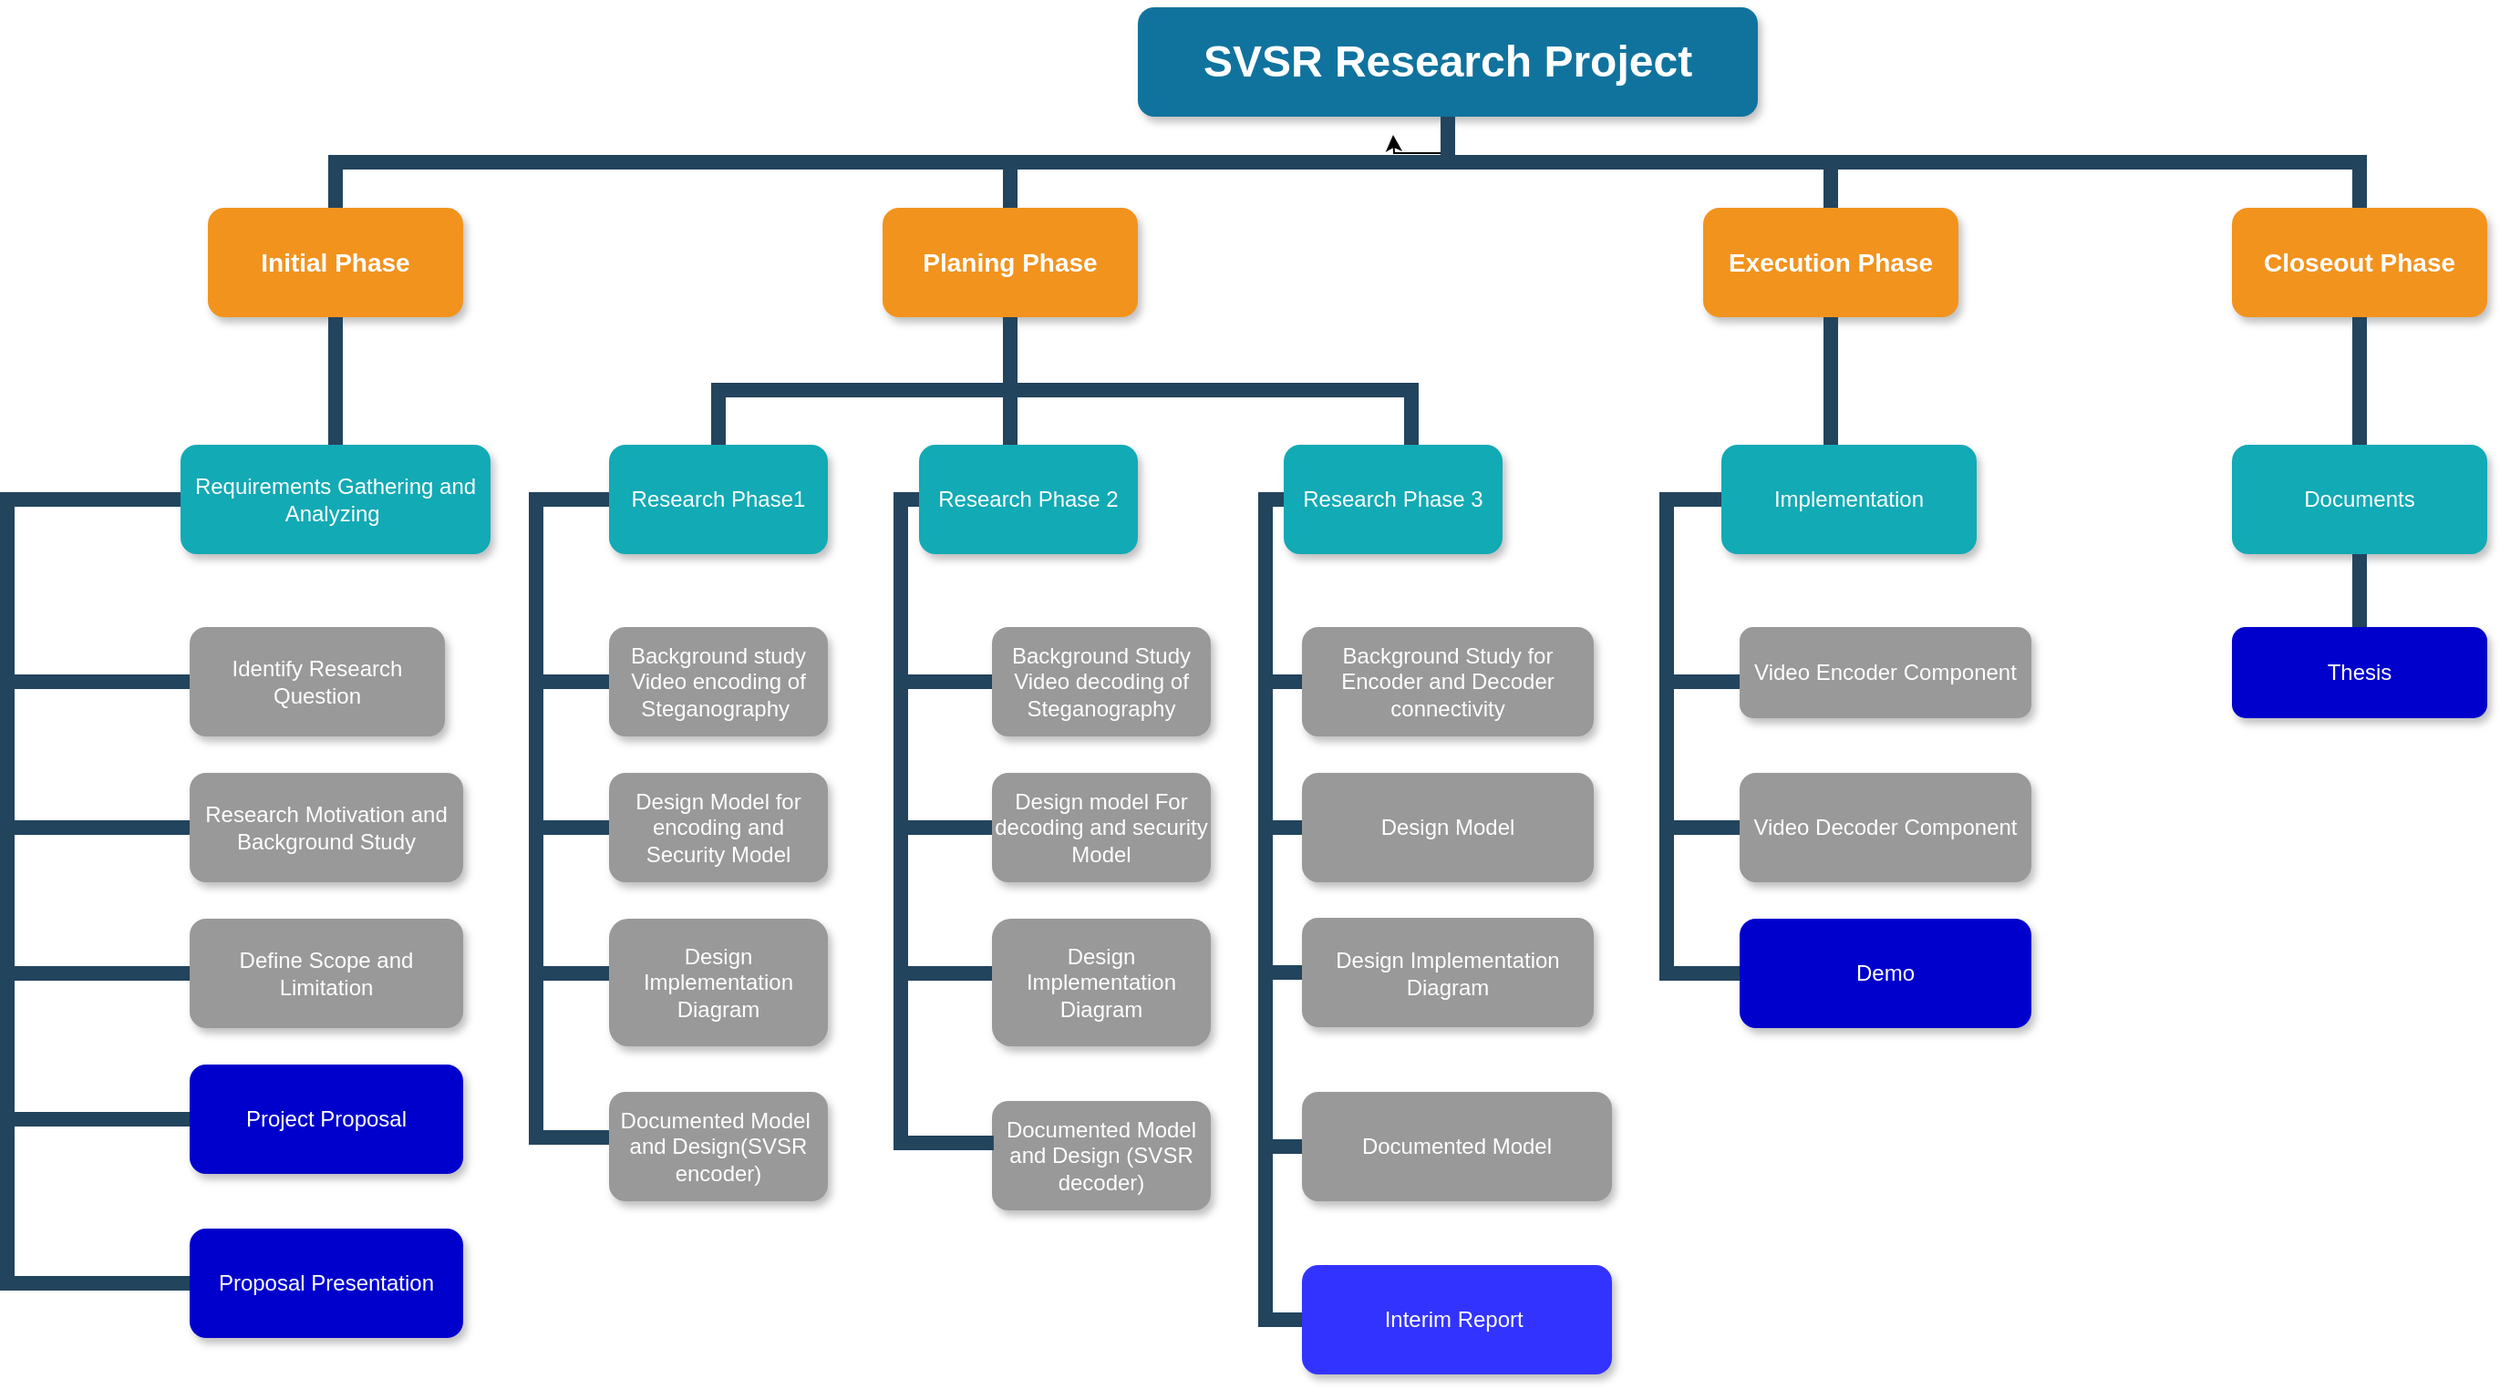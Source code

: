 <mxfile version="11.0.1" type="github"><diagram name="Page-1" id="64c3da0e-402f-94eb-ee01-a36477274f13"><mxGraphModel dx="1068" dy="450" grid="1" gridSize="10" guides="1" tooltips="1" connect="1" arrows="1" fold="1" page="1" pageScale="1" pageWidth="1169" pageHeight="826" background="#ffffff" math="0" shadow="0"><root><mxCell id="0"/><mxCell id="1" parent="0"/><mxCell id="FaRs8WfyJyjP6b_1I3c2-232" style="edgeStyle=orthogonalEdgeStyle;rounded=0;orthogonalLoop=1;jettySize=auto;html=1;" edge="1" parent="1" source="2"><mxGeometry relative="1" as="geometry"><mxPoint x="810" y="130" as="targetPoint"/></mxGeometry></mxCell><mxCell id="2" value="SVSR Research Project" style="whiteSpace=wrap;rounded=1;shadow=1;fillColor=#10739E;strokeColor=none;fontColor=#FFFFFF;fontStyle=1;fontSize=24" parent="1" vertex="1"><mxGeometry x="670" y="60" width="340" height="60" as="geometry"/></mxCell><mxCell id="3" value="Initial Phase" style="whiteSpace=wrap;rounded=1;fillColor=#F2931E;strokeColor=none;shadow=1;fontColor=#FFFFFF;fontStyle=1;fontSize=14" parent="1" vertex="1"><mxGeometry x="160" y="170.0" width="140" height="60" as="geometry"/></mxCell><mxCell id="4" value="Planing Phase" style="whiteSpace=wrap;rounded=1;fillColor=#F2931E;strokeColor=none;shadow=1;fontColor=#FFFFFF;fontStyle=1;fontSize=14" parent="1" vertex="1"><mxGeometry x="530" y="170.0" width="140" height="60" as="geometry"/></mxCell><mxCell id="6" value="Execution Phase" style="whiteSpace=wrap;rounded=1;fillColor=#F2931E;strokeColor=none;shadow=1;fontColor=#FFFFFF;fontStyle=1;fontSize=14" parent="1" vertex="1"><mxGeometry x="980" y="170.0" width="140" height="60" as="geometry"/></mxCell><mxCell id="7" value="Closeout Phase" style="whiteSpace=wrap;rounded=1;fillColor=#F2931E;strokeColor=none;shadow=1;fontColor=#FFFFFF;fontStyle=1;fontSize=14" parent="1" vertex="1"><mxGeometry x="1270" y="170.0" width="140" height="60" as="geometry"/></mxCell><mxCell id="10" value="Requirements Gathering and Analyzing " style="whiteSpace=wrap;rounded=1;fillColor=#12AAB5;strokeColor=none;shadow=1;fontColor=#FFFFFF;" parent="1" vertex="1"><mxGeometry x="145" y="300" width="170" height="60" as="geometry"/></mxCell><mxCell id="23" value="Identify Research Question" style="whiteSpace=wrap;rounded=1;fillColor=#999999;strokeColor=none;shadow=1;fontColor=#FFFFFF;fontStyle=0" parent="1" vertex="1"><mxGeometry x="150" y="400" width="140" height="60" as="geometry"/></mxCell><mxCell id="24" value="Research Motivation and Background Study" style="whiteSpace=wrap;rounded=1;fillColor=#999999;strokeColor=none;shadow=1;fontColor=#FFFFFF;fontStyle=0" parent="1" vertex="1"><mxGeometry x="150" y="480" width="150" height="60" as="geometry"/></mxCell><mxCell id="25" value="Define Scope and Limitation" style="whiteSpace=wrap;rounded=1;fillColor=#999999;strokeColor=none;shadow=1;fontColor=#FFFFFF;fontStyle=0" parent="1" vertex="1"><mxGeometry x="150" y="560" width="150" height="60" as="geometry"/></mxCell><mxCell id="26" value="Project Proposal" style="whiteSpace=wrap;rounded=1;fillColor=#0000CC;strokeColor=none;shadow=1;fontColor=#FFFFFF;fontStyle=0" parent="1" vertex="1"><mxGeometry x="150" y="640" width="150" height="60" as="geometry"/></mxCell><mxCell id="27" value="Proposal Presentation" style="whiteSpace=wrap;rounded=1;fillColor=#0000CC;strokeColor=none;shadow=1;fontColor=#FFFFFF;fontStyle=0;direction=south;" parent="1" vertex="1"><mxGeometry x="150" y="730" width="150" height="60" as="geometry"/></mxCell><mxCell id="43" value="Research Phase1" style="whiteSpace=wrap;rounded=1;fillColor=#12AAB5;strokeColor=none;shadow=1;fontColor=#FFFFFF;" parent="1" vertex="1"><mxGeometry x="380.0" y="300.0" width="120" height="60" as="geometry"/></mxCell><mxCell id="44" value="Research Phase 2" style="whiteSpace=wrap;rounded=1;fillColor=#12AAB5;strokeColor=none;shadow=1;fontColor=#FFFFFF;" parent="1" vertex="1"><mxGeometry x="550.0" y="300.0" width="120" height="60" as="geometry"/></mxCell><mxCell id="45" value="Background study Video encoding of Steganography " style="whiteSpace=wrap;rounded=1;fillColor=#999999;strokeColor=none;shadow=1;fontColor=#FFFFFF;fontStyle=0" parent="1" vertex="1"><mxGeometry x="380" y="400" width="120" height="60" as="geometry"/></mxCell><mxCell id="46" value="Design Model for encoding and Security Model" style="whiteSpace=wrap;rounded=1;fillColor=#999999;strokeColor=none;shadow=1;fontColor=#FFFFFF;fontStyle=0" parent="1" vertex="1"><mxGeometry x="380.0" y="480.0" width="120" height="60" as="geometry"/></mxCell><mxCell id="47" value="Design Implementation Diagram" style="whiteSpace=wrap;rounded=1;fillColor=#999999;strokeColor=none;shadow=1;fontColor=#FFFFFF;fontStyle=0" parent="1" vertex="1"><mxGeometry x="380" y="560" width="120" height="70" as="geometry"/></mxCell><mxCell id="49" value="Documented Model  and Design(SVSR encoder)" style="whiteSpace=wrap;rounded=1;fillColor=#999999;strokeColor=none;shadow=1;fontColor=#FFFFFF;fontStyle=0" parent="1" vertex="1"><mxGeometry x="380.0" y="655.0" width="120" height="60" as="geometry"/></mxCell><mxCell id="50" value="Background Study Video decoding of Steganography" style="whiteSpace=wrap;rounded=1;fillColor=#999999;strokeColor=none;shadow=1;fontColor=#FFFFFF;fontStyle=0" parent="1" vertex="1"><mxGeometry x="590" y="400" width="120" height="60" as="geometry"/></mxCell><mxCell id="51" value="Design model For decoding and security Model" style="whiteSpace=wrap;rounded=1;fillColor=#999999;strokeColor=none;shadow=1;fontColor=#FFFFFF;fontStyle=0" parent="1" vertex="1"><mxGeometry x="590.0" y="480.0" width="120" height="60" as="geometry"/></mxCell><mxCell id="52" value="Design Implementation Diagram" style="whiteSpace=wrap;rounded=1;fillColor=#999999;strokeColor=none;shadow=1;fontColor=#FFFFFF;fontStyle=0" parent="1" vertex="1"><mxGeometry x="590" y="560" width="120" height="70" as="geometry"/></mxCell><mxCell id="53" value="Documented Model and Design (SVSR decoder)" style="whiteSpace=wrap;rounded=1;fillColor=#999999;strokeColor=none;shadow=1;fontColor=#FFFFFF;fontStyle=0" parent="1" vertex="1"><mxGeometry x="590.0" y="660.0" width="120" height="60" as="geometry"/></mxCell><mxCell id="103" value="" style="edgeStyle=elbowEdgeStyle;elbow=vertical;rounded=0;fontColor=#000000;endArrow=none;endFill=0;strokeWidth=8;strokeColor=#23445D;" parent="1" source="3" target="10" edge="1"><mxGeometry width="100" height="100" relative="1" as="geometry"><mxPoint x="20" y="290" as="sourcePoint"/><mxPoint x="120" y="190" as="targetPoint"/><Array as="points"><mxPoint x="230" y="290"/></Array></mxGeometry></mxCell><mxCell id="105" value="" style="edgeStyle=elbowEdgeStyle;elbow=horizontal;rounded=0;fontColor=#000000;endArrow=none;endFill=0;strokeWidth=8;strokeColor=#23445D;" parent="1" source="10" target="23" edge="1"><mxGeometry width="100" height="100" relative="1" as="geometry"><mxPoint x="10" y="480" as="sourcePoint"/><mxPoint x="110" y="380" as="targetPoint"/><Array as="points"><mxPoint x="50" y="380"/></Array></mxGeometry></mxCell><mxCell id="106" value="" style="edgeStyle=elbowEdgeStyle;elbow=horizontal;rounded=0;fontColor=#000000;endArrow=none;endFill=0;strokeWidth=8;strokeColor=#23445D;" parent="1" source="10" target="24" edge="1"><mxGeometry width="100" height="100" relative="1" as="geometry"><mxPoint x="80" y="340" as="sourcePoint"/><mxPoint x="80" y="440" as="targetPoint"/><Array as="points"><mxPoint x="50" y="400"/></Array></mxGeometry></mxCell><mxCell id="107" value="" style="edgeStyle=elbowEdgeStyle;elbow=horizontal;rounded=0;fontColor=#000000;endArrow=none;endFill=0;strokeWidth=8;strokeColor=#23445D;" parent="1" source="10" target="27" edge="1"><mxGeometry width="100" height="100" relative="1" as="geometry"><mxPoint x="80" y="340" as="sourcePoint"/><mxPoint x="80" y="440" as="targetPoint"/><Array as="points"><mxPoint x="50" y="540"/></Array></mxGeometry></mxCell><mxCell id="109" value="" style="edgeStyle=elbowEdgeStyle;elbow=horizontal;rounded=0;fontColor=#000000;endArrow=none;endFill=0;strokeWidth=8;strokeColor=#23445D;" parent="1" source="10" target="26" edge="1"><mxGeometry width="100" height="100" relative="1" as="geometry"><mxPoint x="100" y="360" as="sourcePoint"/><mxPoint x="100" y="460" as="targetPoint"/><Array as="points"><mxPoint x="50" y="410"/></Array></mxGeometry></mxCell><mxCell id="110" value="" style="edgeStyle=elbowEdgeStyle;elbow=horizontal;rounded=0;fontColor=#000000;endArrow=none;endFill=0;strokeWidth=8;strokeColor=#23445D;" parent="1" source="10" target="25" edge="1"><mxGeometry width="100" height="100" relative="1" as="geometry"><mxPoint x="110" y="370" as="sourcePoint"/><mxPoint x="110" y="470" as="targetPoint"/><Array as="points"><mxPoint x="50" y="430"/></Array></mxGeometry></mxCell><mxCell id="116" value="" style="edgeStyle=elbowEdgeStyle;elbow=vertical;rounded=0;fontColor=#000000;endArrow=none;endFill=0;strokeWidth=8;strokeColor=#23445D;entryX=0.5;entryY=0;entryDx=0;entryDy=0;" parent="1" source="4" target="43" edge="1"><mxGeometry width="100" height="100" relative="1" as="geometry"><mxPoint x="240" y="240.0" as="sourcePoint"/><mxPoint x="400" y="300" as="targetPoint"/><Array as="points"><mxPoint x="480" y="270"/><mxPoint x="470" y="220"/><mxPoint x="410" y="280"/><mxPoint x="440" y="270"/><mxPoint x="420" y="290"/><mxPoint x="600" y="270"/><mxPoint x="600" y="260"/><mxPoint x="580" y="260"/><mxPoint x="580" y="270"/><mxPoint x="600" y="260"/><mxPoint x="580" y="260"/></Array></mxGeometry></mxCell><mxCell id="117" value="" style="edgeStyle=elbowEdgeStyle;elbow=vertical;rounded=0;fontColor=#000000;endArrow=none;endFill=0;strokeWidth=8;strokeColor=#23445D;" parent="1" source="4" edge="1"><mxGeometry width="100" height="100" relative="1" as="geometry"><mxPoint x="240" y="240.0" as="sourcePoint"/><mxPoint x="600" y="300" as="targetPoint"/><Array as="points"><mxPoint x="600" y="270"/><mxPoint x="620" y="270"/></Array></mxGeometry></mxCell><mxCell id="118" value="" style="edgeStyle=elbowEdgeStyle;elbow=horizontal;rounded=0;fontColor=#000000;endArrow=none;endFill=0;strokeWidth=8;strokeColor=#23445D;" parent="1" source="43" edge="1"><mxGeometry width="100" height="100" relative="1" as="geometry"><mxPoint x="420" y="330.0" as="sourcePoint"/><mxPoint x="380" y="430" as="targetPoint"/><Array as="points"><mxPoint x="340" y="400"/><mxPoint x="370" y="420"/><mxPoint x="420" y="380"/></Array></mxGeometry></mxCell><mxCell id="119" value="" style="edgeStyle=elbowEdgeStyle;elbow=horizontal;rounded=0;fontColor=#000000;endArrow=none;endFill=0;strokeWidth=8;strokeColor=#23445D;" parent="1" source="43" edge="1"><mxGeometry width="100" height="100" relative="1" as="geometry"><mxPoint x="430" y="330" as="sourcePoint"/><mxPoint x="380" y="510" as="targetPoint"/><Array as="points"><mxPoint x="340" y="400"/><mxPoint x="370" y="420"/></Array></mxGeometry></mxCell><mxCell id="120" value="" style="edgeStyle=elbowEdgeStyle;elbow=horizontal;rounded=0;fontColor=#000000;endArrow=none;endFill=0;strokeWidth=8;strokeColor=#23445D;" parent="1" source="43" edge="1"><mxGeometry width="100" height="100" relative="1" as="geometry"><mxPoint x="430" y="330" as="sourcePoint"/><mxPoint x="380" y="680" as="targetPoint"/><Array as="points"><mxPoint x="340" y="390"/><mxPoint x="370" y="380"/><mxPoint x="420" y="550"/></Array></mxGeometry></mxCell><mxCell id="122" value="" style="edgeStyle=elbowEdgeStyle;elbow=horizontal;rounded=0;fontColor=#000000;endArrow=none;endFill=0;strokeWidth=8;strokeColor=#23445D;" parent="1" source="43" edge="1"><mxGeometry width="100" height="100" relative="1" as="geometry"><mxPoint x="430" y="330" as="sourcePoint"/><mxPoint x="380" y="590" as="targetPoint"/><Array as="points"><mxPoint x="340" y="420"/><mxPoint x="370" y="330"/><mxPoint x="420" y="470"/></Array></mxGeometry></mxCell><mxCell id="123" value="" style="edgeStyle=elbowEdgeStyle;elbow=horizontal;rounded=0;fontColor=#000000;endArrow=none;endFill=0;strokeWidth=8;strokeColor=#23445D;" parent="1" source="44" edge="1"><mxGeometry width="100" height="100" relative="1" as="geometry"><mxPoint x="610" y="330.0" as="sourcePoint"/><mxPoint x="590" y="430" as="targetPoint"/><Array as="points"><mxPoint x="540" y="420"/><mxPoint x="540" y="400"/><mxPoint x="620" y="380"/></Array></mxGeometry></mxCell><mxCell id="124" value="" style="edgeStyle=elbowEdgeStyle;elbow=horizontal;rounded=0;fontColor=#000000;endArrow=none;endFill=0;strokeWidth=8;strokeColor=#23445D;" parent="1" source="44" edge="1"><mxGeometry width="100" height="100" relative="1" as="geometry"><mxPoint x="620" y="330" as="sourcePoint"/><mxPoint x="590" y="510" as="targetPoint"/><Array as="points"><mxPoint x="540" y="420"/><mxPoint x="600" y="430"/><mxPoint x="620" y="420"/></Array></mxGeometry></mxCell><mxCell id="126" value="" style="edgeStyle=elbowEdgeStyle;elbow=horizontal;rounded=0;fontColor=#000000;endArrow=none;endFill=0;strokeWidth=8;strokeColor=#23445D;entryX=0.008;entryY=0.383;entryDx=0;entryDy=0;entryPerimeter=0;" parent="1" source="44" target="53" edge="1"><mxGeometry width="100" height="100" relative="1" as="geometry"><mxPoint x="620" y="330" as="sourcePoint"/><mxPoint x="590" y="690" as="targetPoint"/><Array as="points"><mxPoint x="540" y="680"/><mxPoint x="540" y="390"/><mxPoint x="620" y="500"/></Array></mxGeometry></mxCell><mxCell id="127" value="" style="edgeStyle=elbowEdgeStyle;elbow=horizontal;rounded=0;fontColor=#000000;endArrow=none;endFill=0;strokeWidth=8;strokeColor=#23445D;exitX=0;exitY=0.5;exitDx=0;exitDy=0;" parent="1" source="44" edge="1"><mxGeometry width="100" height="100" relative="1" as="geometry"><mxPoint x="620" y="380" as="sourcePoint"/><mxPoint x="590" y="590" as="targetPoint"/><Array as="points"><mxPoint x="540" y="400"/><mxPoint x="580" y="400"/><mxPoint x="620" y="470"/></Array></mxGeometry></mxCell><mxCell id="133" value="Research Phase 3" style="whiteSpace=wrap;rounded=1;fillColor=#12AAB5;strokeColor=none;shadow=1;fontColor=#FFFFFF;" parent="1" vertex="1"><mxGeometry x="750.0" y="300.0" width="120" height="60" as="geometry"/></mxCell><mxCell id="134" value="Implementation" style="whiteSpace=wrap;rounded=1;fillColor=#12AAB5;strokeColor=none;shadow=1;fontColor=#FFFFFF;" parent="1" vertex="1"><mxGeometry x="990" y="300" width="140" height="60" as="geometry"/></mxCell><mxCell id="135" value="Background Study for Encoder and Decoder connectivity" style="whiteSpace=wrap;rounded=1;fillColor=#999999;strokeColor=none;shadow=1;fontColor=#FFFFFF;fontStyle=0" parent="1" vertex="1"><mxGeometry x="760" y="400" width="160" height="60" as="geometry"/></mxCell><mxCell id="136" value="Design Model" style="whiteSpace=wrap;rounded=1;fillColor=#999999;strokeColor=none;shadow=1;fontColor=#FFFFFF;fontStyle=0" parent="1" vertex="1"><mxGeometry x="760" y="480" width="160" height="60" as="geometry"/></mxCell><mxCell id="137" value="Design Implementation Diagram" style="whiteSpace=wrap;rounded=1;fillColor=#999999;strokeColor=none;shadow=1;fontColor=#FFFFFF;fontStyle=0" parent="1" vertex="1"><mxGeometry x="760" y="559.5" width="160" height="60" as="geometry"/></mxCell><mxCell id="138" value="Documented Model" style="whiteSpace=wrap;rounded=1;fillColor=#999999;strokeColor=none;shadow=1;fontColor=#FFFFFF;fontStyle=0" parent="1" vertex="1"><mxGeometry x="760" y="655" width="170" height="60" as="geometry"/></mxCell><mxCell id="139" value="Interim Report " style="whiteSpace=wrap;rounded=1;fillColor=#3333FF;strokeColor=none;shadow=1;fontColor=#FFFFFF;fontStyle=0" parent="1" vertex="1"><mxGeometry x="760" y="750" width="170" height="60" as="geometry"/></mxCell><mxCell id="140" value="Video Encoder Component" style="whiteSpace=wrap;rounded=1;fillColor=#999999;strokeColor=none;shadow=1;fontColor=#FFFFFF;fontStyle=0" parent="1" vertex="1"><mxGeometry x="1000" y="400" width="160" height="50" as="geometry"/></mxCell><mxCell id="141" value="Video Decoder Component" style="whiteSpace=wrap;rounded=1;fillColor=#999999;strokeColor=none;shadow=1;fontColor=#FFFFFF;fontStyle=0" parent="1" vertex="1"><mxGeometry x="1000" y="480" width="160" height="60" as="geometry"/></mxCell><mxCell id="142" value="Demo" style="whiteSpace=wrap;rounded=1;fillColor=#0000CC;strokeColor=none;shadow=1;fontColor=#FFFFFF;fontStyle=0" parent="1" vertex="1"><mxGeometry x="1000" y="560" width="160" height="60" as="geometry"/></mxCell><mxCell id="145" value="" style="edgeStyle=elbowEdgeStyle;elbow=horizontal;rounded=0;fontColor=#000000;endArrow=none;endFill=0;strokeWidth=8;strokeColor=#23445D;" parent="1" source="133" target="135" edge="1"><mxGeometry width="100" height="100" relative="1" as="geometry"><mxPoint x="790" y="330.0" as="sourcePoint"/><mxPoint x="800.0" y="430" as="targetPoint"/><Array as="points"><mxPoint x="740" y="430"/><mxPoint x="790" y="380"/></Array></mxGeometry></mxCell><mxCell id="146" value="" style="edgeStyle=elbowEdgeStyle;elbow=horizontal;rounded=0;fontColor=#000000;endArrow=none;endFill=0;strokeWidth=8;strokeColor=#23445D;entryX=0;entryY=0.5;entryDx=0;entryDy=0;" parent="1" source="133" target="137" edge="1"><mxGeometry width="100" height="100" relative="1" as="geometry"><mxPoint x="800" y="330" as="sourcePoint"/><mxPoint x="800.0" y="510" as="targetPoint"/><Array as="points"><mxPoint x="740" y="410"/><mxPoint x="790" y="420"/></Array></mxGeometry></mxCell><mxCell id="147" value="" style="edgeStyle=elbowEdgeStyle;elbow=horizontal;rounded=0;fontColor=#000000;endArrow=none;endFill=0;strokeWidth=8;strokeColor=#23445D;" parent="1" source="133" edge="1"><mxGeometry width="100" height="100" relative="1" as="geometry"><mxPoint x="800" y="330" as="sourcePoint"/><mxPoint x="760" y="780" as="targetPoint"/><Array as="points"><mxPoint x="740" y="400"/><mxPoint x="790" y="330"/><mxPoint x="790" y="330"/><mxPoint x="790" y="550"/></Array></mxGeometry></mxCell><mxCell id="150" value="" style="edgeStyle=elbowEdgeStyle;elbow=horizontal;rounded=0;fontColor=#000000;endArrow=none;endFill=0;strokeWidth=8;strokeColor=#23445D;" parent="1" source="134" edge="1"><mxGeometry width="100" height="100" relative="1" as="geometry"><mxPoint x="980" y="330.0" as="sourcePoint"/><mxPoint x="1000" y="430" as="targetPoint"/><Array as="points"><mxPoint x="960" y="430"/><mxPoint x="960" y="420"/><mxPoint x="990" y="380"/></Array></mxGeometry></mxCell><mxCell id="151" value="" style="edgeStyle=elbowEdgeStyle;elbow=horizontal;rounded=0;fontColor=#000000;endArrow=none;endFill=0;strokeWidth=8;strokeColor=#23445D;entryX=0;entryY=0.5;entryDx=0;entryDy=0;" parent="1" source="134" target="141" edge="1"><mxGeometry width="100" height="100" relative="1" as="geometry"><mxPoint x="990" y="330" as="sourcePoint"/><mxPoint x="1000" y="510" as="targetPoint"/><Array as="points"><mxPoint x="960" y="410"/><mxPoint x="990" y="420"/></Array></mxGeometry></mxCell><mxCell id="154" value="" style="edgeStyle=elbowEdgeStyle;elbow=horizontal;rounded=0;fontColor=#000000;endArrow=none;endFill=0;strokeWidth=8;strokeColor=#23445D;" parent="1" source="134" target="142" edge="1"><mxGeometry width="100" height="100" relative="1" as="geometry"><mxPoint x="990" y="330" as="sourcePoint"/><mxPoint x="990.0" y="590" as="targetPoint"/><Array as="points"><mxPoint x="960" y="370"/><mxPoint x="990" y="470"/></Array></mxGeometry></mxCell><mxCell id="222" value="" style="edgeStyle=elbowEdgeStyle;elbow=vertical;rounded=0;fontColor=#000000;endArrow=none;endFill=0;strokeWidth=8;strokeColor=#23445D;" parent="1" source="6" target="134" edge="1"><mxGeometry width="100" height="100" relative="1" as="geometry"><mxPoint x="1030" y="280" as="sourcePoint"/><mxPoint x="1130" y="180" as="targetPoint"/><Array as="points"><mxPoint x="1050" y="265"/></Array></mxGeometry></mxCell><mxCell id="229" value="" style="edgeStyle=elbowEdgeStyle;elbow=vertical;rounded=0;fontColor=#000000;endArrow=none;endFill=0;strokeWidth=8;strokeColor=#23445D;" parent="1" source="2" target="3" edge="1"><mxGeometry width="100" height="100" relative="1" as="geometry"><mxPoint x="540" y="140" as="sourcePoint"/><mxPoint x="640" y="40" as="targetPoint"/></mxGeometry></mxCell><mxCell id="230" value="" style="edgeStyle=elbowEdgeStyle;elbow=vertical;rounded=0;fontColor=#000000;endArrow=none;endFill=0;strokeWidth=8;strokeColor=#23445D;" parent="1" source="2" target="4" edge="1"><mxGeometry width="100" height="100" relative="1" as="geometry"><mxPoint x="550" y="150" as="sourcePoint"/><mxPoint x="650" y="50" as="targetPoint"/></mxGeometry></mxCell><mxCell id="231" value="" style="edgeStyle=elbowEdgeStyle;elbow=vertical;rounded=0;fontColor=#000000;endArrow=none;endFill=0;strokeWidth=8;strokeColor=#23445D;" parent="1" source="2" target="6" edge="1"><mxGeometry width="100" height="100" relative="1" as="geometry"><mxPoint x="560" y="160" as="sourcePoint"/><mxPoint x="660" y="60" as="targetPoint"/></mxGeometry></mxCell><mxCell id="232" value="" style="edgeStyle=elbowEdgeStyle;elbow=vertical;rounded=0;fontColor=#000000;endArrow=none;endFill=0;strokeWidth=8;strokeColor=#23445D;" parent="1" source="2" target="7" edge="1"><mxGeometry width="100" height="100" relative="1" as="geometry"><mxPoint x="570" y="170" as="sourcePoint"/><mxPoint x="670" y="70" as="targetPoint"/></mxGeometry></mxCell><mxCell id="Wbxan8lZ420Eitoqs935-235" value="" style="edgeStyle=elbowEdgeStyle;elbow=vertical;rounded=0;fontColor=#000000;endArrow=none;endFill=0;strokeWidth=8;strokeColor=#23445D;" parent="1" edge="1"><mxGeometry width="100" height="100" relative="1" as="geometry"><mxPoint x="600" y="230.0" as="sourcePoint"/><mxPoint x="820" y="300" as="targetPoint"/><Array as="points"><mxPoint x="560" y="270"/><mxPoint x="600" y="270"/><mxPoint x="620" y="270"/></Array></mxGeometry></mxCell><mxCell id="Wbxan8lZ420Eitoqs935-238" value="" style="edgeStyle=elbowEdgeStyle;elbow=horizontal;rounded=0;fontColor=#000000;endArrow=none;endFill=0;strokeWidth=8;strokeColor=#23445D;entryX=0;entryY=0.5;entryDx=0;entryDy=0;" parent="1" target="136" edge="1"><mxGeometry width="100" height="100" relative="1" as="geometry"><mxPoint x="750" y="330" as="sourcePoint"/><mxPoint x="750" y="510" as="targetPoint"/><Array as="points"><mxPoint x="740" y="410"/><mxPoint x="790" y="350"/><mxPoint x="810" y="330"/><mxPoint x="800" y="330"/><mxPoint x="790" y="430"/><mxPoint x="790" y="460"/><mxPoint x="800" y="430"/></Array></mxGeometry></mxCell><mxCell id="Wbxan8lZ420Eitoqs935-244" value="" style="edgeStyle=elbowEdgeStyle;elbow=horizontal;rounded=0;fontColor=#000000;endArrow=none;endFill=0;strokeWidth=8;strokeColor=#23445D;" parent="1" edge="1"><mxGeometry width="100" height="100" relative="1" as="geometry"><mxPoint x="750" y="330" as="sourcePoint"/><mxPoint x="760" y="685" as="targetPoint"/><Array as="points"><mxPoint x="740" y="440"/><mxPoint x="890" y="380"/><mxPoint x="790" y="510"/></Array></mxGeometry></mxCell><mxCell id="Wbxan8lZ420Eitoqs935-252" value="Documents" style="whiteSpace=wrap;rounded=1;fillColor=#12AAB5;strokeColor=none;shadow=1;fontColor=#FFFFFF;" parent="1" vertex="1"><mxGeometry x="1270" y="300" width="140" height="60" as="geometry"/></mxCell><mxCell id="Wbxan8lZ420Eitoqs935-253" value="" style="edgeStyle=elbowEdgeStyle;elbow=vertical;rounded=0;fontColor=#000000;endArrow=none;endFill=0;strokeWidth=8;strokeColor=#23445D;" parent="1" edge="1"><mxGeometry width="100" height="100" relative="1" as="geometry"><mxPoint x="1340" y="230.0" as="sourcePoint"/><mxPoint x="1340" y="300" as="targetPoint"/><Array as="points"><mxPoint x="1600" y="265"/></Array></mxGeometry></mxCell><mxCell id="Wbxan8lZ420Eitoqs935-254" value="Thesis" style="whiteSpace=wrap;rounded=1;fillColor=#0000CC;strokeColor=none;shadow=1;fontColor=#FFFFFF;fontStyle=0" parent="1" vertex="1"><mxGeometry x="1270" y="400" width="140" height="50" as="geometry"/></mxCell><mxCell id="Wbxan8lZ420Eitoqs935-255" value="" style="edgeStyle=elbowEdgeStyle;elbow=vertical;rounded=0;fontColor=#000000;endArrow=none;endFill=0;strokeWidth=8;strokeColor=#23445D;entryX=0.5;entryY=1;entryDx=0;entryDy=0;" parent="1" source="Wbxan8lZ420Eitoqs935-254" target="Wbxan8lZ420Eitoqs935-252" edge="1"><mxGeometry width="100" height="100" relative="1" as="geometry"><mxPoint x="1060" y="410" as="sourcePoint"/><mxPoint x="1340" y="370" as="targetPoint"/><Array as="points"><mxPoint x="1340" y="410"/></Array></mxGeometry></mxCell></root></mxGraphModel></diagram></mxfile>